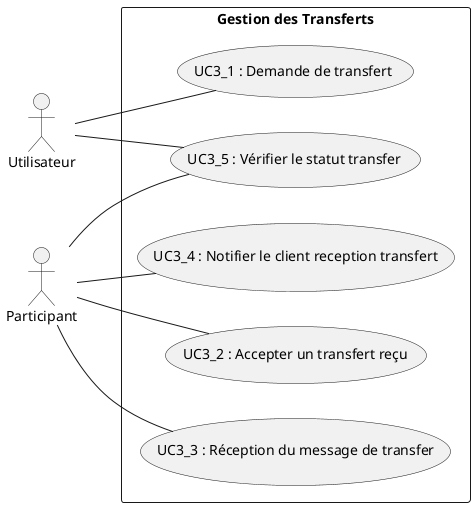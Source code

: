 @startuml

left to right direction

actor "Utilisateur" as utilisateur
actor "Participant" as participant

rectangle "Gestion des Transferts" {

  usecase "UC3_1 : Demande de transfert" as UC3_1
  usecase "UC3_2 : Accepter un transfert reçu" as UC3_2
  usecase "UC3_3 : Réception du message de transfer" as UC3_3
  usecase "UC3_4 : Notifier le client reception transfert" as UC3_4
  usecase "UC3_5 : Vérifier le statut transfer" as UC3_5

}

utilisateur -- UC3_1
participant -- UC3_2
participant -- UC3_3
participant -- UC3_4
participant -- UC3_5
utilisateur -- UC3_5

@enduml
